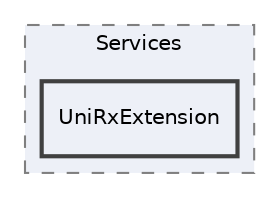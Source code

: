digraph "Runtime/Services/UniRxExtension"
{
 // LATEX_PDF_SIZE
  edge [fontname="Helvetica",fontsize="10",labelfontname="Helvetica",labelfontsize="10"];
  node [fontname="Helvetica",fontsize="10",shape=record];
  compound=true
  subgraph clusterdir_eee21a05cf32e9d276a56af119f73ab7 {
    graph [ bgcolor="#edf0f7", pencolor="grey50", style="filled,dashed,", label="Services", fontname="Helvetica", fontsize="10", URL="dir_eee21a05cf32e9d276a56af119f73ab7.html"]
  dir_94a9dd674c133a1abd2a7c313abab549 [shape=box, label="UniRxExtension", style="filled,bold,", fillcolor="#edf0f7", color="grey25", URL="dir_94a9dd674c133a1abd2a7c313abab549.html"];
  }
}
